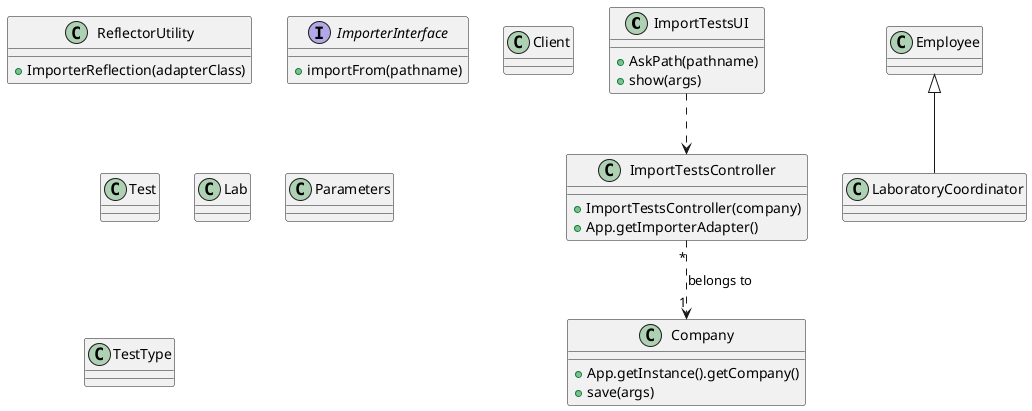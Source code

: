 @startuml

skinparam classAtributionIconSize 0


class ImportTestsUI {
  +AskPath(pathname)
  +show(args)
}

class ImportTestsController {
    +ImportTestsController(company)
    +App.getImporterAdapter()
}

class ReflectorUtility {
    +ImporterReflection(adapterClass)

  }

class Company {
    +App.getInstance().getCompany()
    +save(args)
}

class Employee {
}

class LaboratoryCoordinator {
}

interface ImporterInterface {
    +importFrom(pathname)
}

class Client {
  }

class Test {
  }

class Lab {
  }

class Parameters {
  }

class TestType{
  }

ImportTestsUI ..> ImportTestsController
ImportTestsController "*" ..> "1" Company : belongs to
class LaboratoryCoordinator extends Employee

@enduml